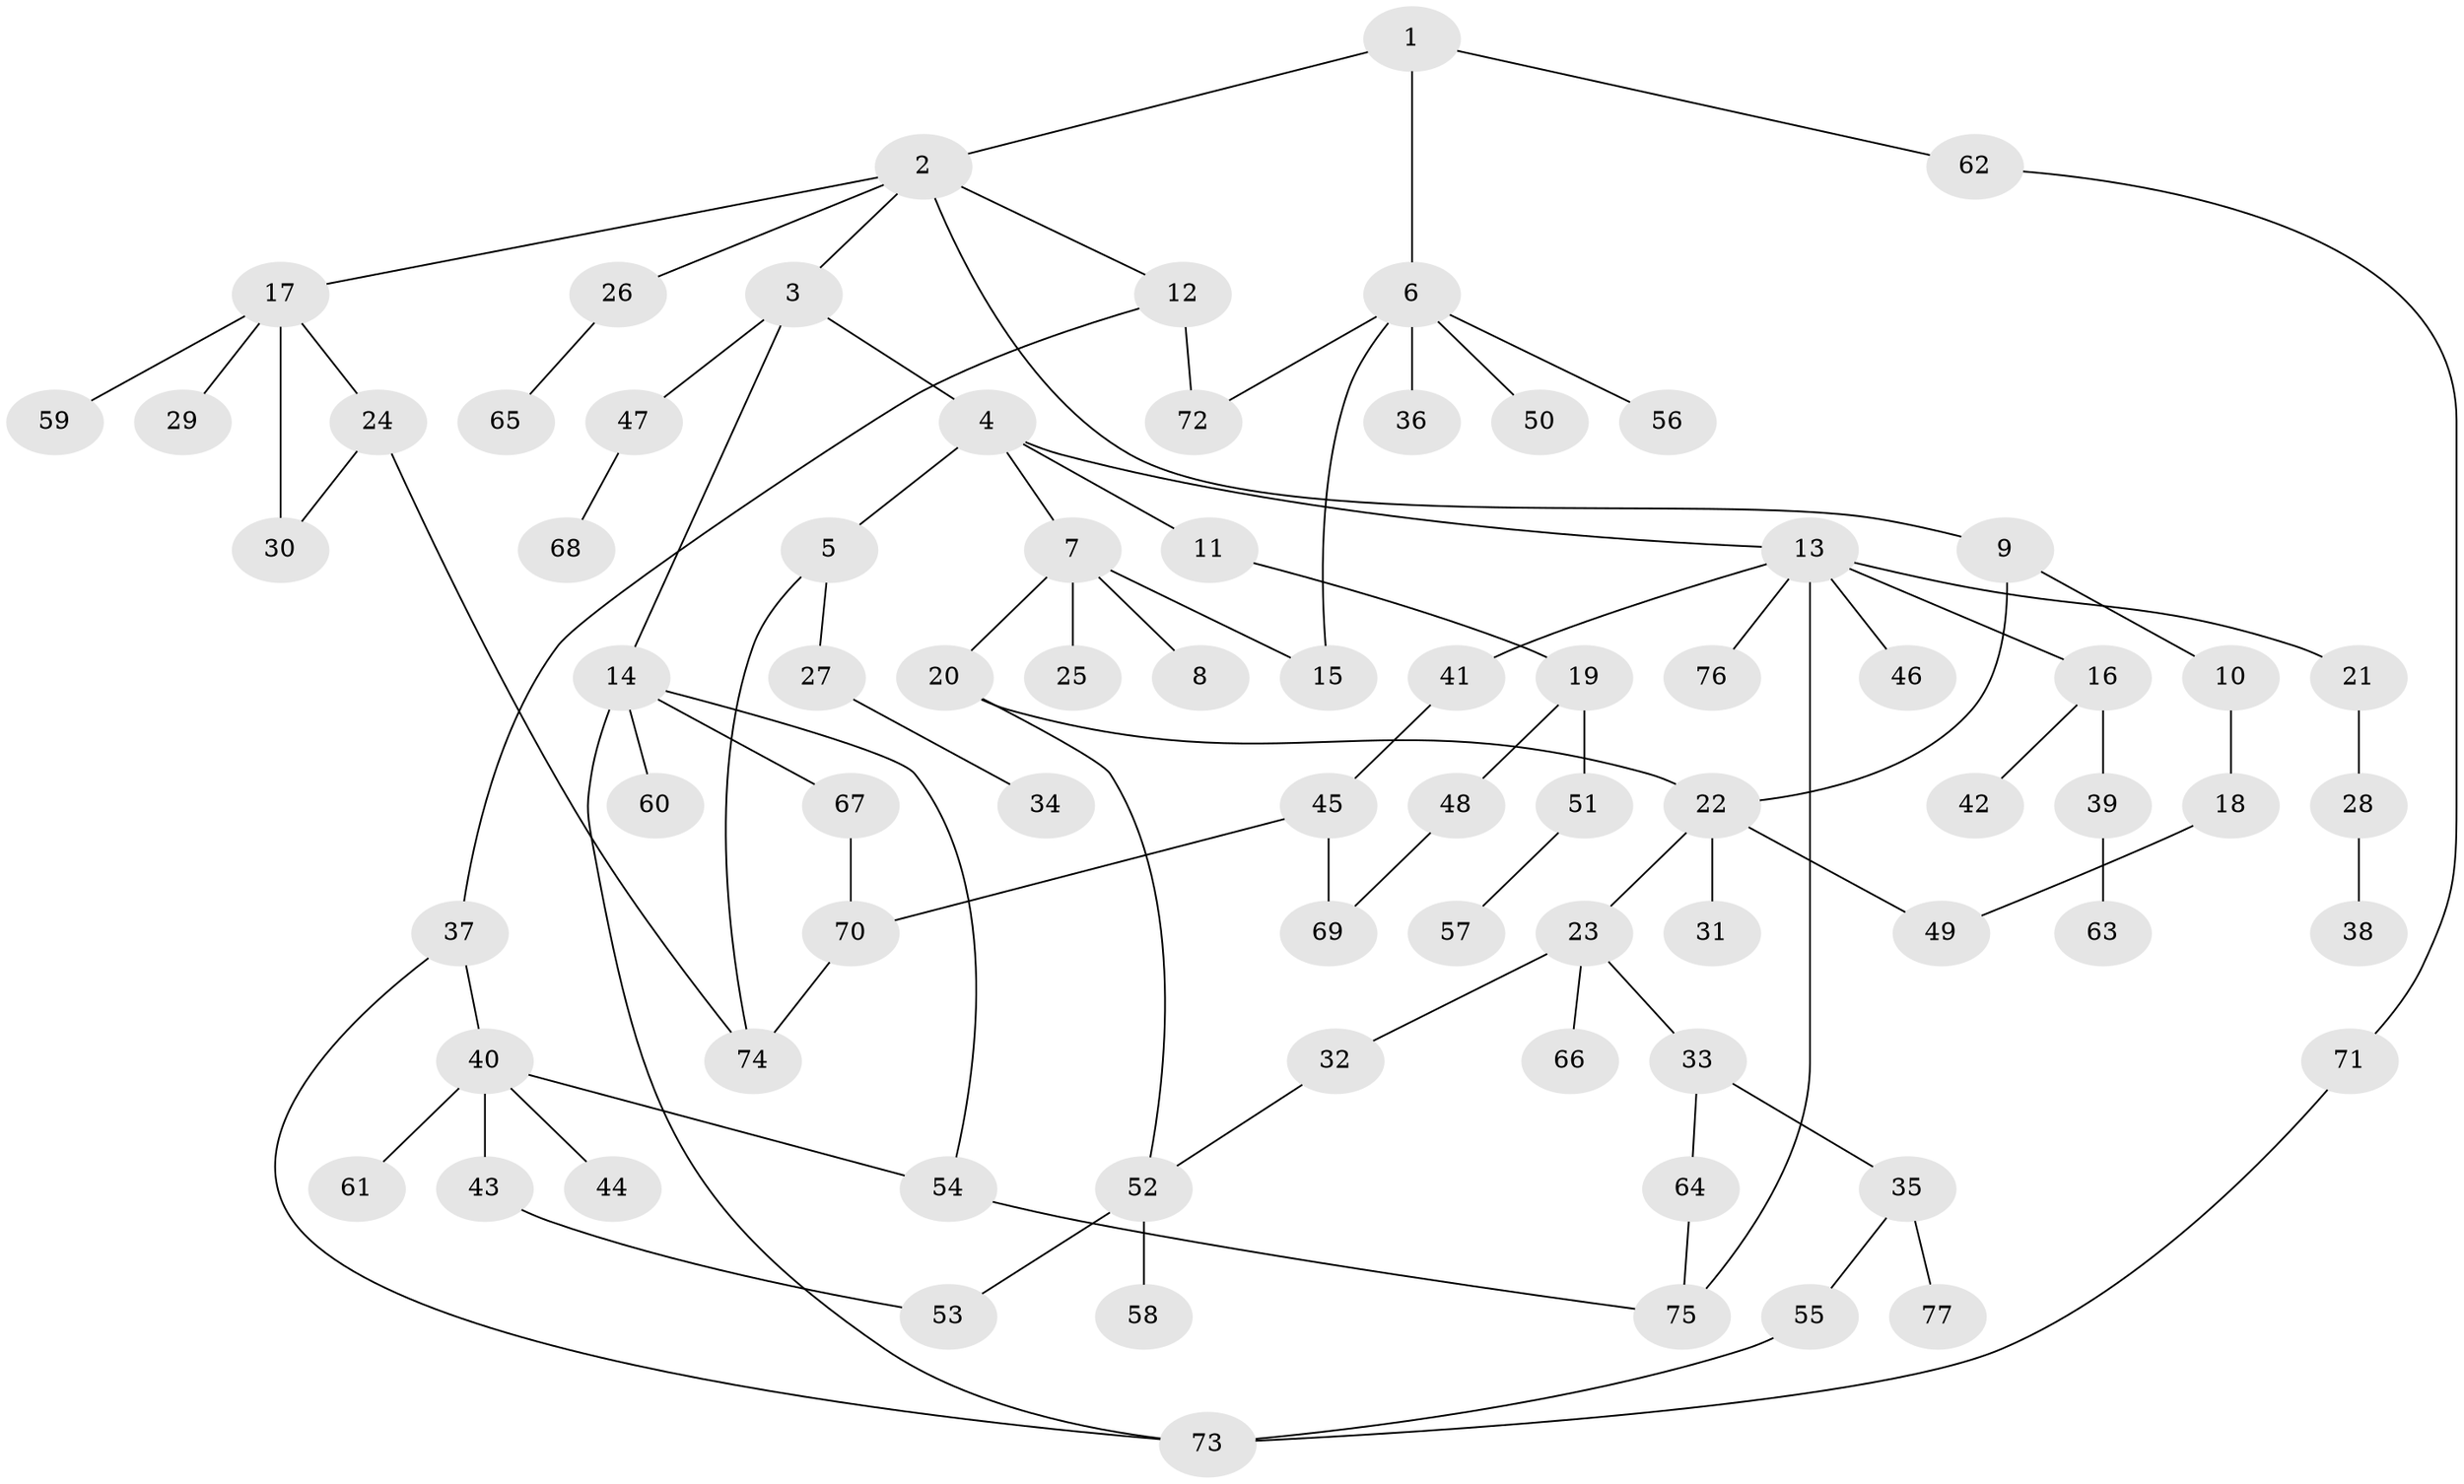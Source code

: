 // coarse degree distribution, {3: 0.20408163265306123, 7: 0.02040816326530612, 4: 0.12244897959183673, 8: 0.04081632653061224, 5: 0.061224489795918366, 1: 0.32653061224489793, 2: 0.22448979591836735}
// Generated by graph-tools (version 1.1) at 2025/41/03/06/25 10:41:27]
// undirected, 77 vertices, 93 edges
graph export_dot {
graph [start="1"]
  node [color=gray90,style=filled];
  1;
  2;
  3;
  4;
  5;
  6;
  7;
  8;
  9;
  10;
  11;
  12;
  13;
  14;
  15;
  16;
  17;
  18;
  19;
  20;
  21;
  22;
  23;
  24;
  25;
  26;
  27;
  28;
  29;
  30;
  31;
  32;
  33;
  34;
  35;
  36;
  37;
  38;
  39;
  40;
  41;
  42;
  43;
  44;
  45;
  46;
  47;
  48;
  49;
  50;
  51;
  52;
  53;
  54;
  55;
  56;
  57;
  58;
  59;
  60;
  61;
  62;
  63;
  64;
  65;
  66;
  67;
  68;
  69;
  70;
  71;
  72;
  73;
  74;
  75;
  76;
  77;
  1 -- 2;
  1 -- 6;
  1 -- 62;
  2 -- 3;
  2 -- 9;
  2 -- 12;
  2 -- 17;
  2 -- 26;
  3 -- 4;
  3 -- 14;
  3 -- 47;
  4 -- 5;
  4 -- 7;
  4 -- 11;
  4 -- 13;
  5 -- 27;
  5 -- 74;
  6 -- 36;
  6 -- 50;
  6 -- 56;
  6 -- 72;
  6 -- 15;
  7 -- 8;
  7 -- 15;
  7 -- 20;
  7 -- 25;
  9 -- 10;
  9 -- 22;
  10 -- 18;
  11 -- 19;
  12 -- 37;
  12 -- 72;
  13 -- 16;
  13 -- 21;
  13 -- 41;
  13 -- 46;
  13 -- 76;
  13 -- 75;
  14 -- 54;
  14 -- 60;
  14 -- 67;
  14 -- 73;
  16 -- 39;
  16 -- 42;
  17 -- 24;
  17 -- 29;
  17 -- 59;
  17 -- 30;
  18 -- 49;
  19 -- 48;
  19 -- 51;
  20 -- 22;
  20 -- 52;
  21 -- 28;
  22 -- 23;
  22 -- 31;
  22 -- 49;
  23 -- 32;
  23 -- 33;
  23 -- 66;
  24 -- 30;
  24 -- 74;
  26 -- 65;
  27 -- 34;
  28 -- 38;
  32 -- 52;
  33 -- 35;
  33 -- 64;
  35 -- 55;
  35 -- 77;
  37 -- 40;
  37 -- 73;
  39 -- 63;
  40 -- 43;
  40 -- 44;
  40 -- 61;
  40 -- 54;
  41 -- 45;
  43 -- 53;
  45 -- 69;
  45 -- 70;
  47 -- 68;
  48 -- 69;
  51 -- 57;
  52 -- 58;
  52 -- 53;
  54 -- 75;
  55 -- 73;
  62 -- 71;
  64 -- 75;
  67 -- 70;
  70 -- 74;
  71 -- 73;
}
